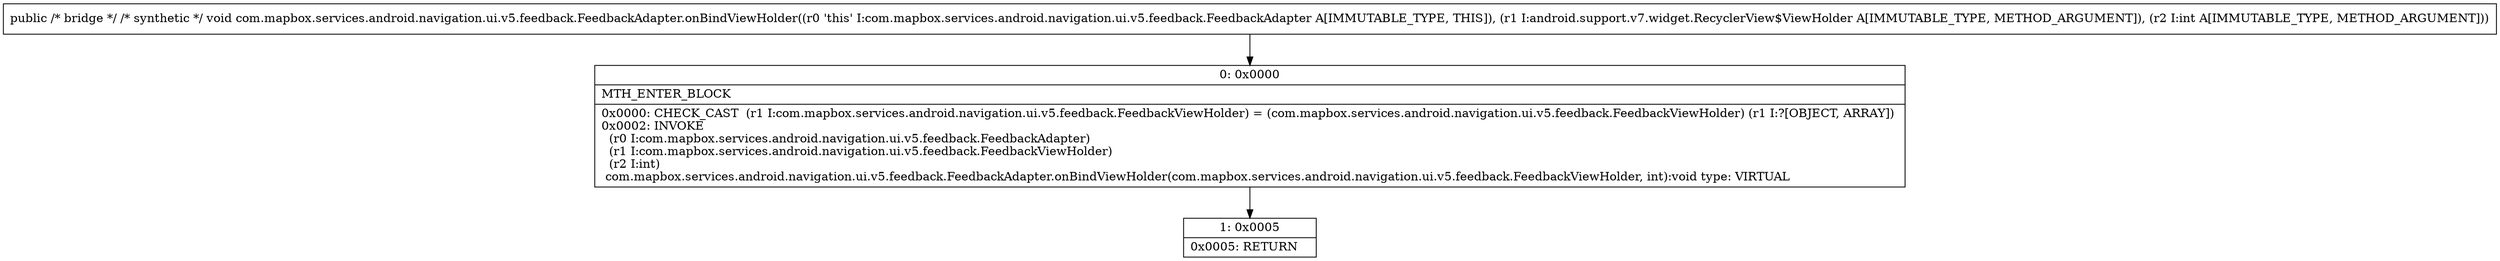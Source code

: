 digraph "CFG forcom.mapbox.services.android.navigation.ui.v5.feedback.FeedbackAdapter.onBindViewHolder(Landroid\/support\/v7\/widget\/RecyclerView$ViewHolder;I)V" {
Node_0 [shape=record,label="{0\:\ 0x0000|MTH_ENTER_BLOCK\l|0x0000: CHECK_CAST  (r1 I:com.mapbox.services.android.navigation.ui.v5.feedback.FeedbackViewHolder) = (com.mapbox.services.android.navigation.ui.v5.feedback.FeedbackViewHolder) (r1 I:?[OBJECT, ARRAY]) \l0x0002: INVOKE  \l  (r0 I:com.mapbox.services.android.navigation.ui.v5.feedback.FeedbackAdapter)\l  (r1 I:com.mapbox.services.android.navigation.ui.v5.feedback.FeedbackViewHolder)\l  (r2 I:int)\l com.mapbox.services.android.navigation.ui.v5.feedback.FeedbackAdapter.onBindViewHolder(com.mapbox.services.android.navigation.ui.v5.feedback.FeedbackViewHolder, int):void type: VIRTUAL \l}"];
Node_1 [shape=record,label="{1\:\ 0x0005|0x0005: RETURN   \l}"];
MethodNode[shape=record,label="{public \/* bridge *\/ \/* synthetic *\/ void com.mapbox.services.android.navigation.ui.v5.feedback.FeedbackAdapter.onBindViewHolder((r0 'this' I:com.mapbox.services.android.navigation.ui.v5.feedback.FeedbackAdapter A[IMMUTABLE_TYPE, THIS]), (r1 I:android.support.v7.widget.RecyclerView$ViewHolder A[IMMUTABLE_TYPE, METHOD_ARGUMENT]), (r2 I:int A[IMMUTABLE_TYPE, METHOD_ARGUMENT])) }"];
MethodNode -> Node_0;
Node_0 -> Node_1;
}

